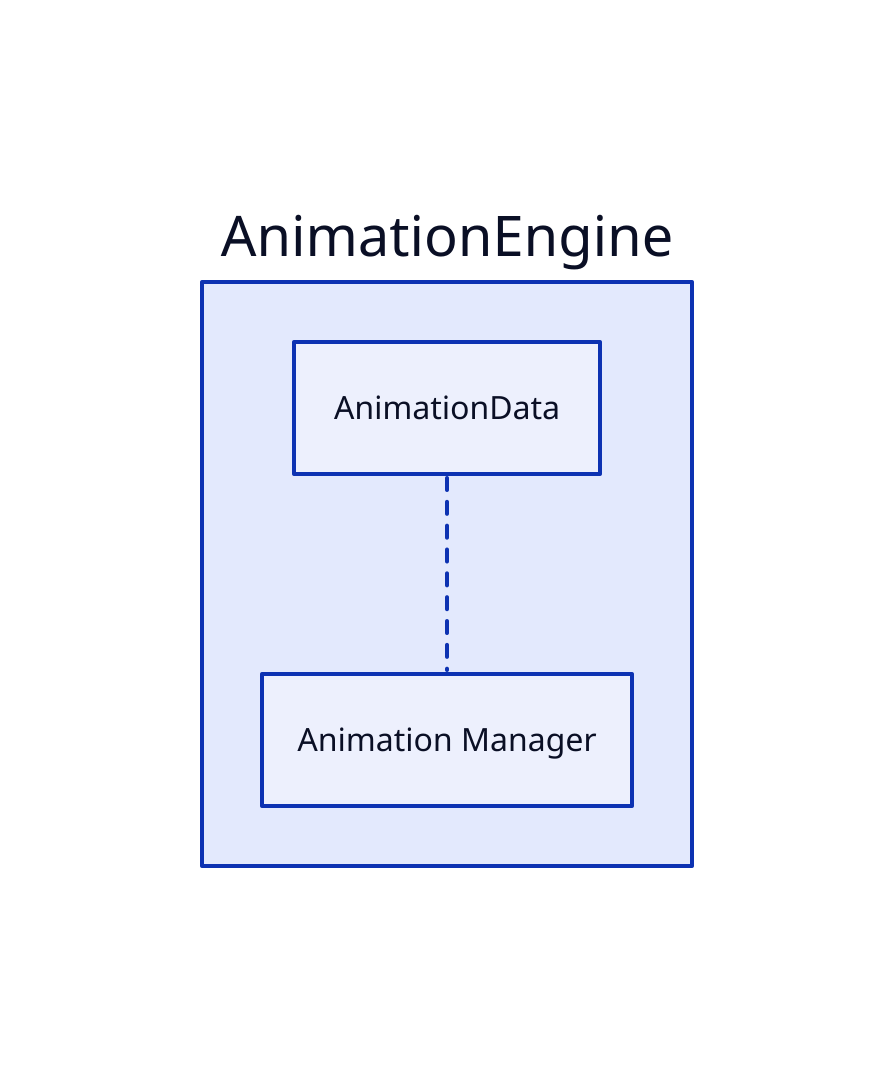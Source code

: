 # Nodes :
AnimationEngine: {
    AnimationManager: Animation Manager
}

# Links :
AnimationEngine.AnimationData -- AnimationEngine.AnimationManager: {style.stroke-dash: 3}
